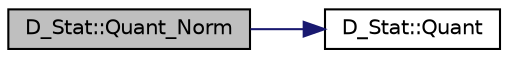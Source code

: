 digraph "D_Stat::Quant_Norm"
{
 // LATEX_PDF_SIZE
  edge [fontname="Helvetica",fontsize="10",labelfontname="Helvetica",labelfontsize="10"];
  node [fontname="Helvetica",fontsize="10",shape=record];
  rankdir="LR";
  Node1 [label="D_Stat::Quant_Norm",height=0.2,width=0.4,color="black", fillcolor="grey75", style="filled", fontcolor="black",tooltip=" "];
  Node1 -> Node2 [color="midnightblue",fontsize="10",style="solid",fontname="Helvetica"];
  Node2 [label="D_Stat::Quant",height=0.2,width=0.4,color="black", fillcolor="white", style="filled",URL="$class_d___stat.html#a481cfdd09c9550b93d6ac540ab59a90f",tooltip=" "];
}
